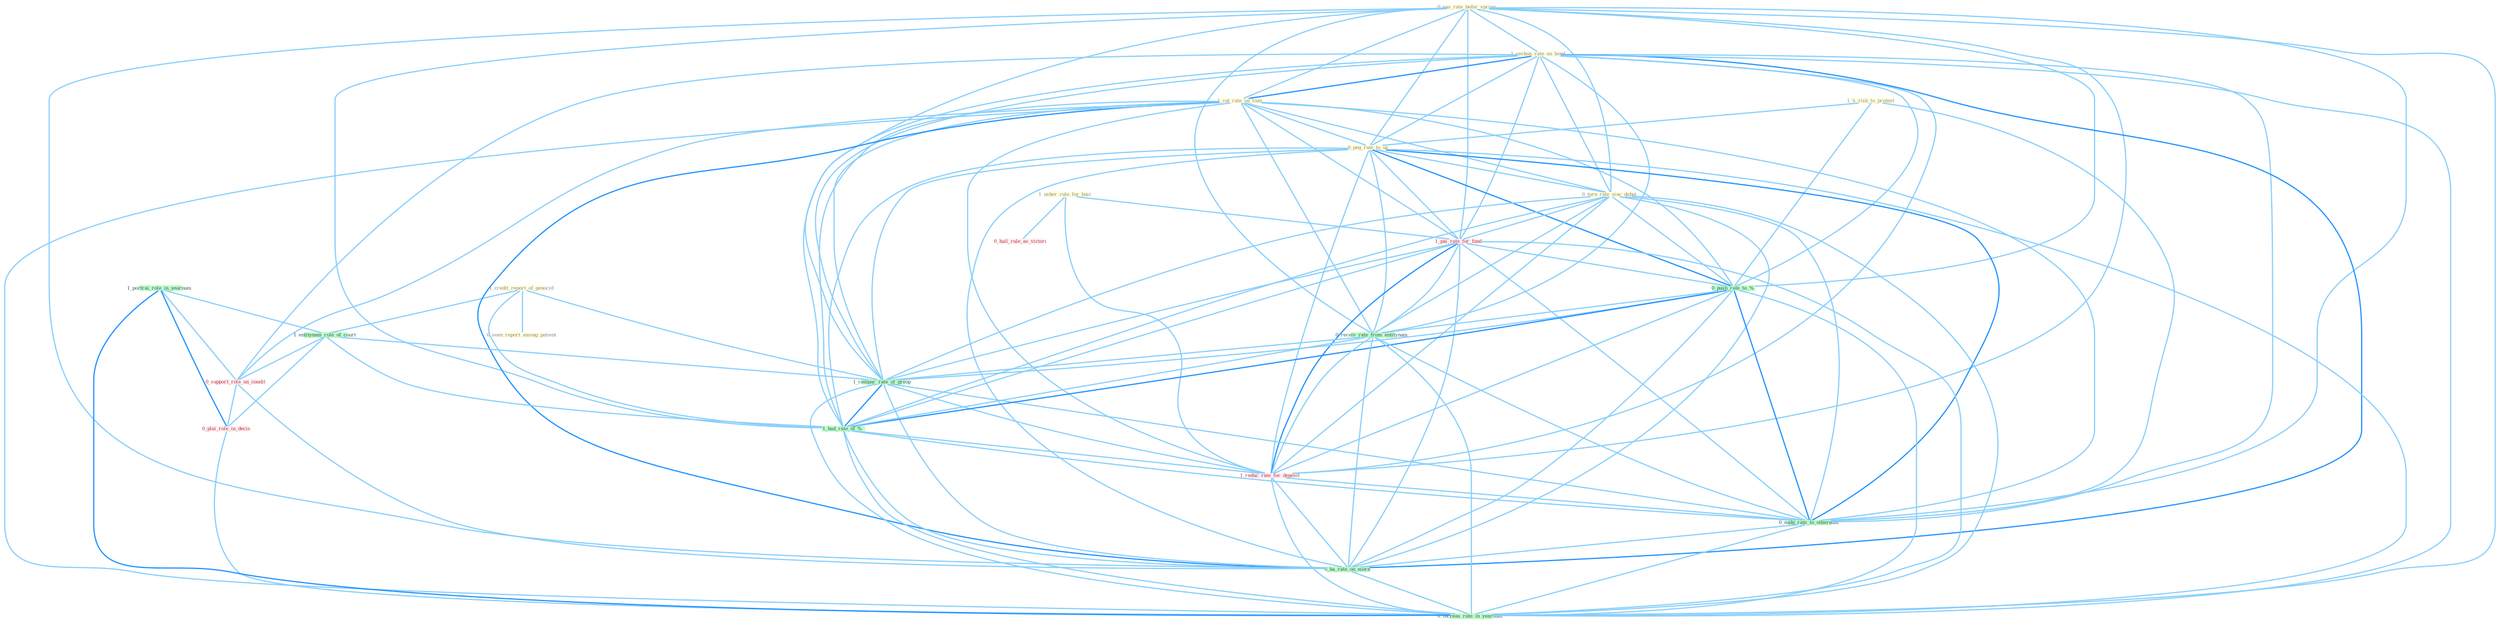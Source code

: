 Graph G{ 
    node
    [shape=polygon,style=filled,width=.5,height=.06,color="#BDFCC9",fixedsize=true,fontsize=4,
    fontcolor="#2f4f4f"];
    {node
    [color="#ffffe0", fontcolor="#8b7d6b"] "1_credit_report_of_genocid " "1_usher_rule_for_busi " "0_eas_rate_befor_spring " "0_seen_report_among_patient " "1_reckon_rate_on_bond " "1_'s_risk_to_protest " "1_cut_rate_on_loan " "0_peg_rate_to_us " "0_turn_rate_sinc_debut "}
{node [color="#fff0f5", fontcolor="#b22222"] "1_pai_rate_for_fund " "0_support_role_on_condit " "0_hail_rule_as_victori " "1_reduc_rate_for_deposit " "0_plai_role_in_decis "}
edge [color="#B0E2FF"];

	"1_credit_report_of_genocid " -- "0_seen_report_among_patient " [w="1", color="#87cefa" ];
	"1_credit_report_of_genocid " -- "1_entitynam_role_of_court " [w="1", color="#87cefa" ];
	"1_credit_report_of_genocid " -- "1_compar_rate_of_group " [w="1", color="#87cefa" ];
	"1_credit_report_of_genocid " -- "1_had_rate_of_% " [w="1", color="#87cefa" ];
	"1_usher_rule_for_busi " -- "1_pai_rate_for_fund " [w="1", color="#87cefa" ];
	"1_usher_rule_for_busi " -- "0_hail_rule_as_victori " [w="1", color="#87cefa" ];
	"1_usher_rule_for_busi " -- "1_reduc_rate_for_deposit " [w="1", color="#87cefa" ];
	"0_eas_rate_befor_spring " -- "1_reckon_rate_on_bond " [w="1", color="#87cefa" ];
	"0_eas_rate_befor_spring " -- "1_cut_rate_on_loan " [w="1", color="#87cefa" ];
	"0_eas_rate_befor_spring " -- "0_peg_rate_to_us " [w="1", color="#87cefa" ];
	"0_eas_rate_befor_spring " -- "0_turn_rate_sinc_debut " [w="1", color="#87cefa" ];
	"0_eas_rate_befor_spring " -- "1_pai_rate_for_fund " [w="1", color="#87cefa" ];
	"0_eas_rate_befor_spring " -- "0_push_rate_to_% " [w="1", color="#87cefa" ];
	"0_eas_rate_befor_spring " -- "0_receiv_rate_from_entitynam " [w="1", color="#87cefa" ];
	"0_eas_rate_befor_spring " -- "1_compar_rate_of_group " [w="1", color="#87cefa" ];
	"0_eas_rate_befor_spring " -- "1_had_rate_of_% " [w="1", color="#87cefa" ];
	"0_eas_rate_befor_spring " -- "1_reduc_rate_for_deposit " [w="1", color="#87cefa" ];
	"0_eas_rate_befor_spring " -- "0_nudg_rate_to_othernum " [w="1", color="#87cefa" ];
	"0_eas_rate_befor_spring " -- "0_ha_rate_on_morn " [w="1", color="#87cefa" ];
	"0_eas_rate_befor_spring " -- "0_increas_rate_in_yearnum " [w="1", color="#87cefa" ];
	"1_reckon_rate_on_bond " -- "1_cut_rate_on_loan " [w="2", color="#1e90ff" , len=0.8];
	"1_reckon_rate_on_bond " -- "0_peg_rate_to_us " [w="1", color="#87cefa" ];
	"1_reckon_rate_on_bond " -- "0_turn_rate_sinc_debut " [w="1", color="#87cefa" ];
	"1_reckon_rate_on_bond " -- "1_pai_rate_for_fund " [w="1", color="#87cefa" ];
	"1_reckon_rate_on_bond " -- "0_push_rate_to_% " [w="1", color="#87cefa" ];
	"1_reckon_rate_on_bond " -- "0_receiv_rate_from_entitynam " [w="1", color="#87cefa" ];
	"1_reckon_rate_on_bond " -- "1_compar_rate_of_group " [w="1", color="#87cefa" ];
	"1_reckon_rate_on_bond " -- "0_support_role_on_condit " [w="1", color="#87cefa" ];
	"1_reckon_rate_on_bond " -- "1_had_rate_of_% " [w="1", color="#87cefa" ];
	"1_reckon_rate_on_bond " -- "1_reduc_rate_for_deposit " [w="1", color="#87cefa" ];
	"1_reckon_rate_on_bond " -- "0_nudg_rate_to_othernum " [w="1", color="#87cefa" ];
	"1_reckon_rate_on_bond " -- "0_ha_rate_on_morn " [w="2", color="#1e90ff" , len=0.8];
	"1_reckon_rate_on_bond " -- "0_increas_rate_in_yearnum " [w="1", color="#87cefa" ];
	"1_'s_risk_to_protest " -- "0_peg_rate_to_us " [w="1", color="#87cefa" ];
	"1_'s_risk_to_protest " -- "0_push_rate_to_% " [w="1", color="#87cefa" ];
	"1_'s_risk_to_protest " -- "0_nudg_rate_to_othernum " [w="1", color="#87cefa" ];
	"1_cut_rate_on_loan " -- "0_peg_rate_to_us " [w="1", color="#87cefa" ];
	"1_cut_rate_on_loan " -- "0_turn_rate_sinc_debut " [w="1", color="#87cefa" ];
	"1_cut_rate_on_loan " -- "1_pai_rate_for_fund " [w="1", color="#87cefa" ];
	"1_cut_rate_on_loan " -- "0_push_rate_to_% " [w="1", color="#87cefa" ];
	"1_cut_rate_on_loan " -- "0_receiv_rate_from_entitynam " [w="1", color="#87cefa" ];
	"1_cut_rate_on_loan " -- "1_compar_rate_of_group " [w="1", color="#87cefa" ];
	"1_cut_rate_on_loan " -- "0_support_role_on_condit " [w="1", color="#87cefa" ];
	"1_cut_rate_on_loan " -- "1_had_rate_of_% " [w="1", color="#87cefa" ];
	"1_cut_rate_on_loan " -- "1_reduc_rate_for_deposit " [w="1", color="#87cefa" ];
	"1_cut_rate_on_loan " -- "0_nudg_rate_to_othernum " [w="1", color="#87cefa" ];
	"1_cut_rate_on_loan " -- "0_ha_rate_on_morn " [w="2", color="#1e90ff" , len=0.8];
	"1_cut_rate_on_loan " -- "0_increas_rate_in_yearnum " [w="1", color="#87cefa" ];
	"0_peg_rate_to_us " -- "0_turn_rate_sinc_debut " [w="1", color="#87cefa" ];
	"0_peg_rate_to_us " -- "1_pai_rate_for_fund " [w="1", color="#87cefa" ];
	"0_peg_rate_to_us " -- "0_push_rate_to_% " [w="2", color="#1e90ff" , len=0.8];
	"0_peg_rate_to_us " -- "0_receiv_rate_from_entitynam " [w="1", color="#87cefa" ];
	"0_peg_rate_to_us " -- "1_compar_rate_of_group " [w="1", color="#87cefa" ];
	"0_peg_rate_to_us " -- "1_had_rate_of_% " [w="1", color="#87cefa" ];
	"0_peg_rate_to_us " -- "1_reduc_rate_for_deposit " [w="1", color="#87cefa" ];
	"0_peg_rate_to_us " -- "0_nudg_rate_to_othernum " [w="2", color="#1e90ff" , len=0.8];
	"0_peg_rate_to_us " -- "0_ha_rate_on_morn " [w="1", color="#87cefa" ];
	"0_peg_rate_to_us " -- "0_increas_rate_in_yearnum " [w="1", color="#87cefa" ];
	"0_turn_rate_sinc_debut " -- "1_pai_rate_for_fund " [w="1", color="#87cefa" ];
	"0_turn_rate_sinc_debut " -- "0_push_rate_to_% " [w="1", color="#87cefa" ];
	"0_turn_rate_sinc_debut " -- "0_receiv_rate_from_entitynam " [w="1", color="#87cefa" ];
	"0_turn_rate_sinc_debut " -- "1_compar_rate_of_group " [w="1", color="#87cefa" ];
	"0_turn_rate_sinc_debut " -- "1_had_rate_of_% " [w="1", color="#87cefa" ];
	"0_turn_rate_sinc_debut " -- "1_reduc_rate_for_deposit " [w="1", color="#87cefa" ];
	"0_turn_rate_sinc_debut " -- "0_nudg_rate_to_othernum " [w="1", color="#87cefa" ];
	"0_turn_rate_sinc_debut " -- "0_ha_rate_on_morn " [w="1", color="#87cefa" ];
	"0_turn_rate_sinc_debut " -- "0_increas_rate_in_yearnum " [w="1", color="#87cefa" ];
	"1_portrai_role_in_yearnum " -- "1_entitynam_role_of_court " [w="1", color="#87cefa" ];
	"1_portrai_role_in_yearnum " -- "0_support_role_on_condit " [w="1", color="#87cefa" ];
	"1_portrai_role_in_yearnum " -- "0_plai_role_in_decis " [w="2", color="#1e90ff" , len=0.8];
	"1_portrai_role_in_yearnum " -- "0_increas_rate_in_yearnum " [w="2", color="#1e90ff" , len=0.8];
	"1_pai_rate_for_fund " -- "0_push_rate_to_% " [w="1", color="#87cefa" ];
	"1_pai_rate_for_fund " -- "0_receiv_rate_from_entitynam " [w="1", color="#87cefa" ];
	"1_pai_rate_for_fund " -- "1_compar_rate_of_group " [w="1", color="#87cefa" ];
	"1_pai_rate_for_fund " -- "1_had_rate_of_% " [w="1", color="#87cefa" ];
	"1_pai_rate_for_fund " -- "1_reduc_rate_for_deposit " [w="2", color="#1e90ff" , len=0.8];
	"1_pai_rate_for_fund " -- "0_nudg_rate_to_othernum " [w="1", color="#87cefa" ];
	"1_pai_rate_for_fund " -- "0_ha_rate_on_morn " [w="1", color="#87cefa" ];
	"1_pai_rate_for_fund " -- "0_increas_rate_in_yearnum " [w="1", color="#87cefa" ];
	"0_push_rate_to_% " -- "0_receiv_rate_from_entitynam " [w="1", color="#87cefa" ];
	"0_push_rate_to_% " -- "1_compar_rate_of_group " [w="1", color="#87cefa" ];
	"0_push_rate_to_% " -- "1_had_rate_of_% " [w="2", color="#1e90ff" , len=0.8];
	"0_push_rate_to_% " -- "1_reduc_rate_for_deposit " [w="1", color="#87cefa" ];
	"0_push_rate_to_% " -- "0_nudg_rate_to_othernum " [w="2", color="#1e90ff" , len=0.8];
	"0_push_rate_to_% " -- "0_ha_rate_on_morn " [w="1", color="#87cefa" ];
	"0_push_rate_to_% " -- "0_increas_rate_in_yearnum " [w="1", color="#87cefa" ];
	"1_entitynam_role_of_court " -- "1_compar_rate_of_group " [w="1", color="#87cefa" ];
	"1_entitynam_role_of_court " -- "0_support_role_on_condit " [w="1", color="#87cefa" ];
	"1_entitynam_role_of_court " -- "1_had_rate_of_% " [w="1", color="#87cefa" ];
	"1_entitynam_role_of_court " -- "0_plai_role_in_decis " [w="1", color="#87cefa" ];
	"0_receiv_rate_from_entitynam " -- "1_compar_rate_of_group " [w="1", color="#87cefa" ];
	"0_receiv_rate_from_entitynam " -- "1_had_rate_of_% " [w="1", color="#87cefa" ];
	"0_receiv_rate_from_entitynam " -- "1_reduc_rate_for_deposit " [w="1", color="#87cefa" ];
	"0_receiv_rate_from_entitynam " -- "0_nudg_rate_to_othernum " [w="1", color="#87cefa" ];
	"0_receiv_rate_from_entitynam " -- "0_ha_rate_on_morn " [w="1", color="#87cefa" ];
	"0_receiv_rate_from_entitynam " -- "0_increas_rate_in_yearnum " [w="1", color="#87cefa" ];
	"1_compar_rate_of_group " -- "1_had_rate_of_% " [w="2", color="#1e90ff" , len=0.8];
	"1_compar_rate_of_group " -- "1_reduc_rate_for_deposit " [w="1", color="#87cefa" ];
	"1_compar_rate_of_group " -- "0_nudg_rate_to_othernum " [w="1", color="#87cefa" ];
	"1_compar_rate_of_group " -- "0_ha_rate_on_morn " [w="1", color="#87cefa" ];
	"1_compar_rate_of_group " -- "0_increas_rate_in_yearnum " [w="1", color="#87cefa" ];
	"0_support_role_on_condit " -- "0_plai_role_in_decis " [w="1", color="#87cefa" ];
	"0_support_role_on_condit " -- "0_ha_rate_on_morn " [w="1", color="#87cefa" ];
	"1_had_rate_of_% " -- "1_reduc_rate_for_deposit " [w="1", color="#87cefa" ];
	"1_had_rate_of_% " -- "0_nudg_rate_to_othernum " [w="1", color="#87cefa" ];
	"1_had_rate_of_% " -- "0_ha_rate_on_morn " [w="1", color="#87cefa" ];
	"1_had_rate_of_% " -- "0_increas_rate_in_yearnum " [w="1", color="#87cefa" ];
	"1_reduc_rate_for_deposit " -- "0_nudg_rate_to_othernum " [w="1", color="#87cefa" ];
	"1_reduc_rate_for_deposit " -- "0_ha_rate_on_morn " [w="1", color="#87cefa" ];
	"1_reduc_rate_for_deposit " -- "0_increas_rate_in_yearnum " [w="1", color="#87cefa" ];
	"0_nudg_rate_to_othernum " -- "0_ha_rate_on_morn " [w="1", color="#87cefa" ];
	"0_nudg_rate_to_othernum " -- "0_increas_rate_in_yearnum " [w="1", color="#87cefa" ];
	"0_plai_role_in_decis " -- "0_increas_rate_in_yearnum " [w="1", color="#87cefa" ];
	"0_ha_rate_on_morn " -- "0_increas_rate_in_yearnum " [w="1", color="#87cefa" ];
}